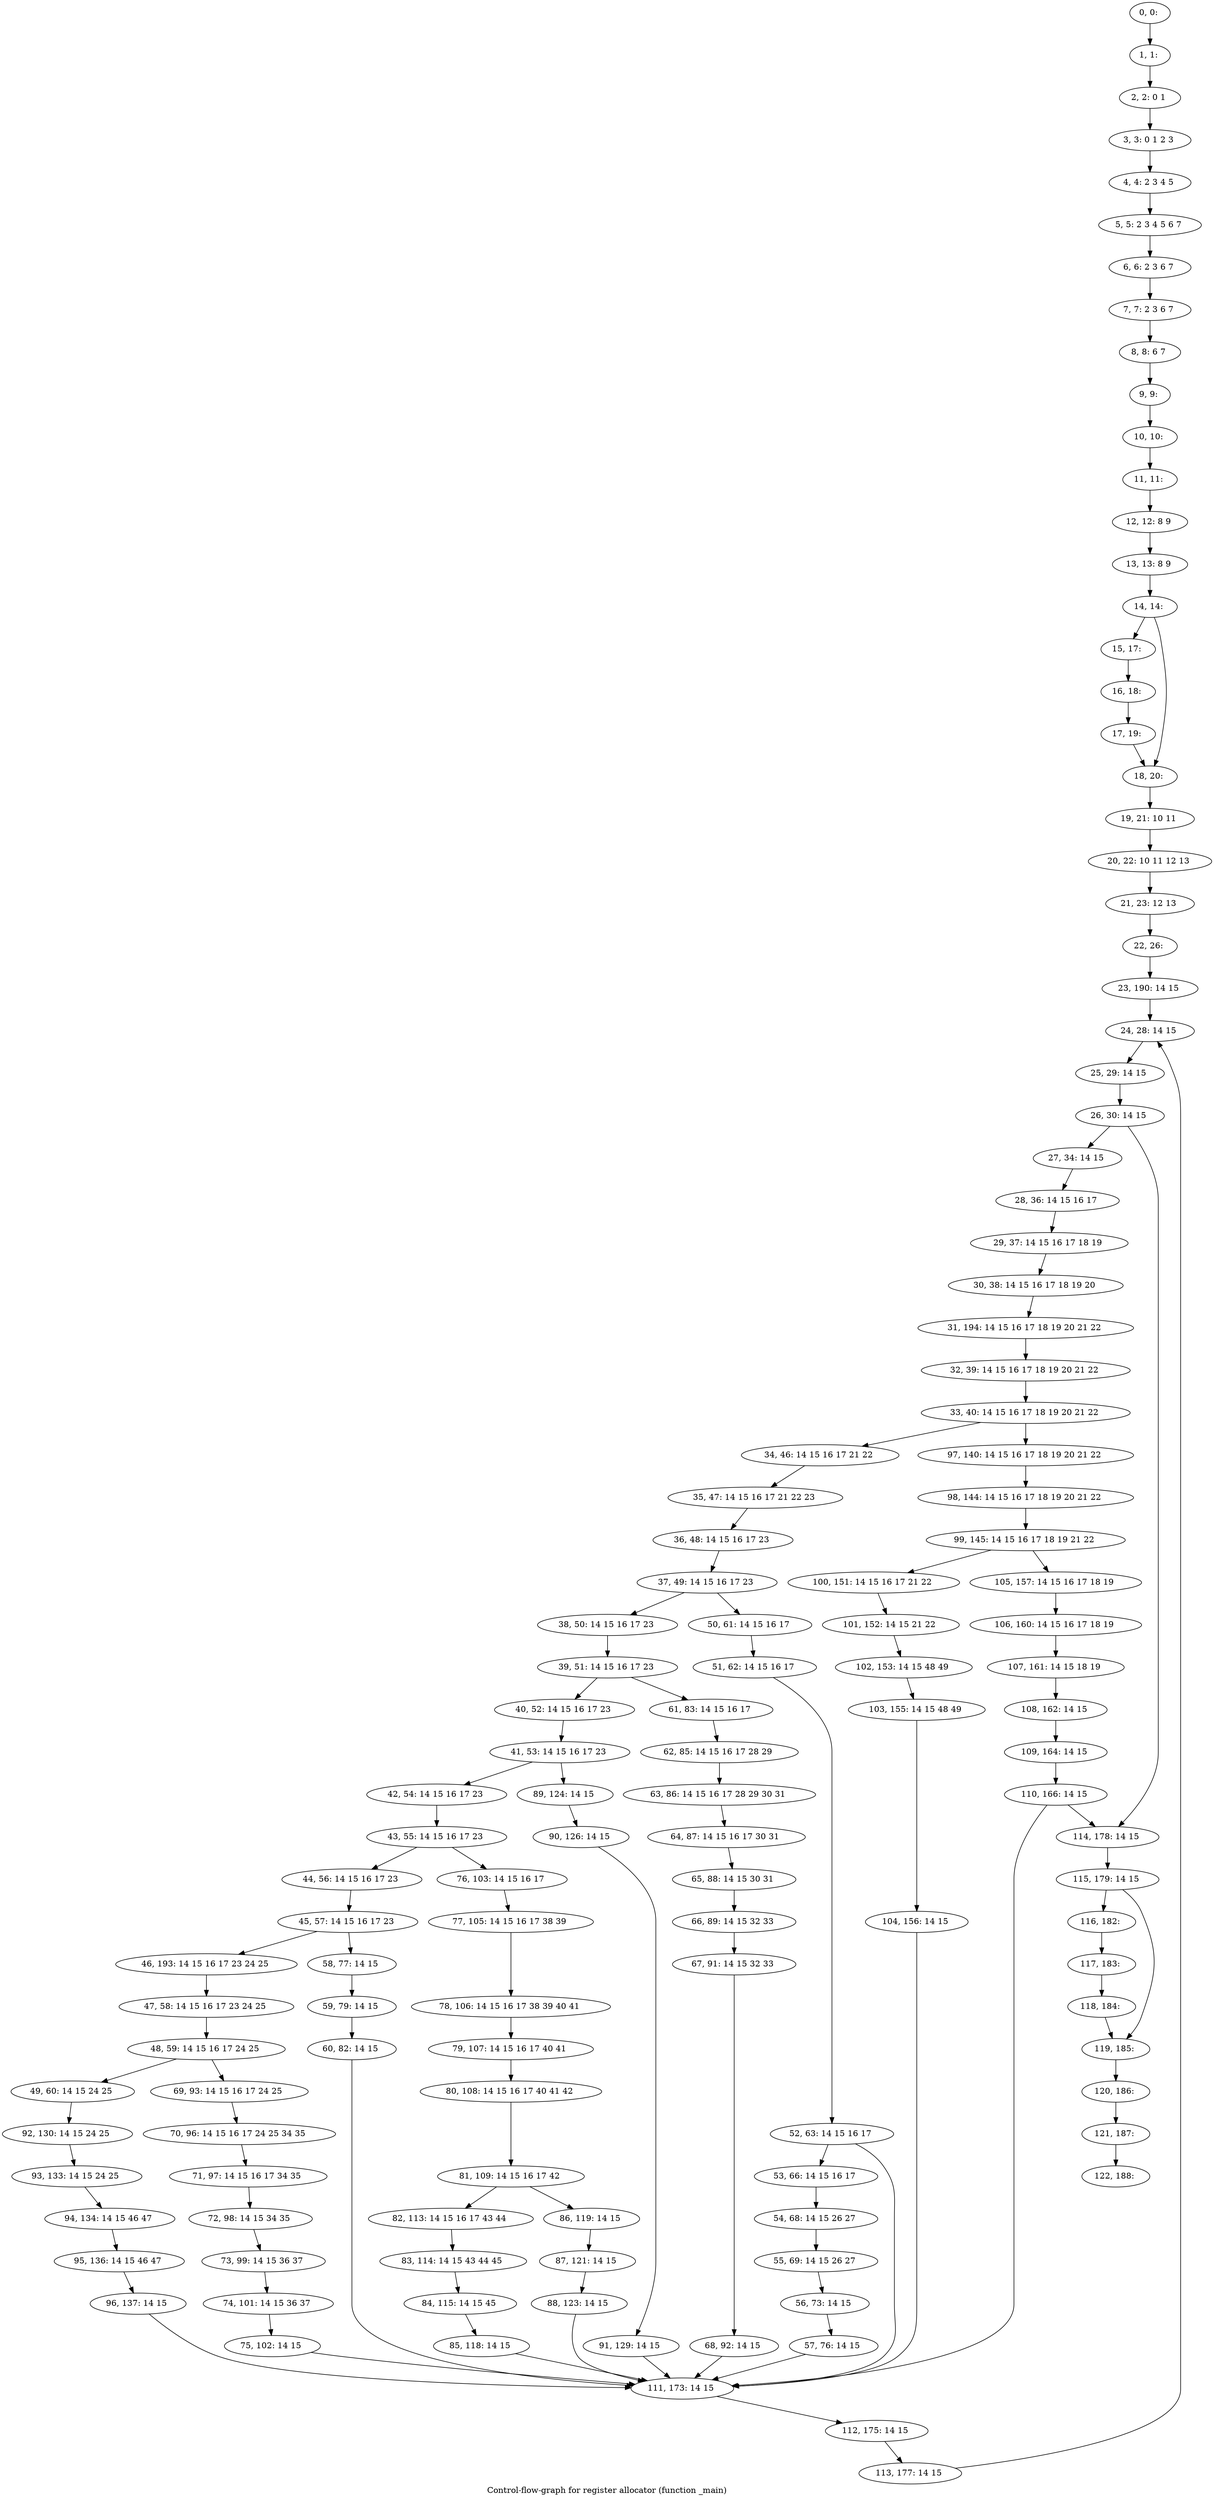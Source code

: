 digraph G {
graph [label="Control-flow-graph for register allocator (function _main)"]
0[label="0, 0: "];
1[label="1, 1: "];
2[label="2, 2: 0 1 "];
3[label="3, 3: 0 1 2 3 "];
4[label="4, 4: 2 3 4 5 "];
5[label="5, 5: 2 3 4 5 6 7 "];
6[label="6, 6: 2 3 6 7 "];
7[label="7, 7: 2 3 6 7 "];
8[label="8, 8: 6 7 "];
9[label="9, 9: "];
10[label="10, 10: "];
11[label="11, 11: "];
12[label="12, 12: 8 9 "];
13[label="13, 13: 8 9 "];
14[label="14, 14: "];
15[label="15, 17: "];
16[label="16, 18: "];
17[label="17, 19: "];
18[label="18, 20: "];
19[label="19, 21: 10 11 "];
20[label="20, 22: 10 11 12 13 "];
21[label="21, 23: 12 13 "];
22[label="22, 26: "];
23[label="23, 190: 14 15 "];
24[label="24, 28: 14 15 "];
25[label="25, 29: 14 15 "];
26[label="26, 30: 14 15 "];
27[label="27, 34: 14 15 "];
28[label="28, 36: 14 15 16 17 "];
29[label="29, 37: 14 15 16 17 18 19 "];
30[label="30, 38: 14 15 16 17 18 19 20 "];
31[label="31, 194: 14 15 16 17 18 19 20 21 22 "];
32[label="32, 39: 14 15 16 17 18 19 20 21 22 "];
33[label="33, 40: 14 15 16 17 18 19 20 21 22 "];
34[label="34, 46: 14 15 16 17 21 22 "];
35[label="35, 47: 14 15 16 17 21 22 23 "];
36[label="36, 48: 14 15 16 17 23 "];
37[label="37, 49: 14 15 16 17 23 "];
38[label="38, 50: 14 15 16 17 23 "];
39[label="39, 51: 14 15 16 17 23 "];
40[label="40, 52: 14 15 16 17 23 "];
41[label="41, 53: 14 15 16 17 23 "];
42[label="42, 54: 14 15 16 17 23 "];
43[label="43, 55: 14 15 16 17 23 "];
44[label="44, 56: 14 15 16 17 23 "];
45[label="45, 57: 14 15 16 17 23 "];
46[label="46, 193: 14 15 16 17 23 24 25 "];
47[label="47, 58: 14 15 16 17 23 24 25 "];
48[label="48, 59: 14 15 16 17 24 25 "];
49[label="49, 60: 14 15 24 25 "];
50[label="50, 61: 14 15 16 17 "];
51[label="51, 62: 14 15 16 17 "];
52[label="52, 63: 14 15 16 17 "];
53[label="53, 66: 14 15 16 17 "];
54[label="54, 68: 14 15 26 27 "];
55[label="55, 69: 14 15 26 27 "];
56[label="56, 73: 14 15 "];
57[label="57, 76: 14 15 "];
58[label="58, 77: 14 15 "];
59[label="59, 79: 14 15 "];
60[label="60, 82: 14 15 "];
61[label="61, 83: 14 15 16 17 "];
62[label="62, 85: 14 15 16 17 28 29 "];
63[label="63, 86: 14 15 16 17 28 29 30 31 "];
64[label="64, 87: 14 15 16 17 30 31 "];
65[label="65, 88: 14 15 30 31 "];
66[label="66, 89: 14 15 32 33 "];
67[label="67, 91: 14 15 32 33 "];
68[label="68, 92: 14 15 "];
69[label="69, 93: 14 15 16 17 24 25 "];
70[label="70, 96: 14 15 16 17 24 25 34 35 "];
71[label="71, 97: 14 15 16 17 34 35 "];
72[label="72, 98: 14 15 34 35 "];
73[label="73, 99: 14 15 36 37 "];
74[label="74, 101: 14 15 36 37 "];
75[label="75, 102: 14 15 "];
76[label="76, 103: 14 15 16 17 "];
77[label="77, 105: 14 15 16 17 38 39 "];
78[label="78, 106: 14 15 16 17 38 39 40 41 "];
79[label="79, 107: 14 15 16 17 40 41 "];
80[label="80, 108: 14 15 16 17 40 41 42 "];
81[label="81, 109: 14 15 16 17 42 "];
82[label="82, 113: 14 15 16 17 43 44 "];
83[label="83, 114: 14 15 43 44 45 "];
84[label="84, 115: 14 15 45 "];
85[label="85, 118: 14 15 "];
86[label="86, 119: 14 15 "];
87[label="87, 121: 14 15 "];
88[label="88, 123: 14 15 "];
89[label="89, 124: 14 15 "];
90[label="90, 126: 14 15 "];
91[label="91, 129: 14 15 "];
92[label="92, 130: 14 15 24 25 "];
93[label="93, 133: 14 15 24 25 "];
94[label="94, 134: 14 15 46 47 "];
95[label="95, 136: 14 15 46 47 "];
96[label="96, 137: 14 15 "];
97[label="97, 140: 14 15 16 17 18 19 20 21 22 "];
98[label="98, 144: 14 15 16 17 18 19 20 21 22 "];
99[label="99, 145: 14 15 16 17 18 19 21 22 "];
100[label="100, 151: 14 15 16 17 21 22 "];
101[label="101, 152: 14 15 21 22 "];
102[label="102, 153: 14 15 48 49 "];
103[label="103, 155: 14 15 48 49 "];
104[label="104, 156: 14 15 "];
105[label="105, 157: 14 15 16 17 18 19 "];
106[label="106, 160: 14 15 16 17 18 19 "];
107[label="107, 161: 14 15 18 19 "];
108[label="108, 162: 14 15 "];
109[label="109, 164: 14 15 "];
110[label="110, 166: 14 15 "];
111[label="111, 173: 14 15 "];
112[label="112, 175: 14 15 "];
113[label="113, 177: 14 15 "];
114[label="114, 178: 14 15 "];
115[label="115, 179: 14 15 "];
116[label="116, 182: "];
117[label="117, 183: "];
118[label="118, 184: "];
119[label="119, 185: "];
120[label="120, 186: "];
121[label="121, 187: "];
122[label="122, 188: "];
0->1 ;
1->2 ;
2->3 ;
3->4 ;
4->5 ;
5->6 ;
6->7 ;
7->8 ;
8->9 ;
9->10 ;
10->11 ;
11->12 ;
12->13 ;
13->14 ;
14->15 ;
14->18 ;
15->16 ;
16->17 ;
17->18 ;
18->19 ;
19->20 ;
20->21 ;
21->22 ;
22->23 ;
23->24 ;
24->25 ;
25->26 ;
26->27 ;
26->114 ;
27->28 ;
28->29 ;
29->30 ;
30->31 ;
31->32 ;
32->33 ;
33->34 ;
33->97 ;
34->35 ;
35->36 ;
36->37 ;
37->38 ;
37->50 ;
38->39 ;
39->40 ;
39->61 ;
40->41 ;
41->42 ;
41->89 ;
42->43 ;
43->44 ;
43->76 ;
44->45 ;
45->46 ;
45->58 ;
46->47 ;
47->48 ;
48->49 ;
48->69 ;
49->92 ;
50->51 ;
51->52 ;
52->53 ;
52->111 ;
53->54 ;
54->55 ;
55->56 ;
56->57 ;
57->111 ;
58->59 ;
59->60 ;
60->111 ;
61->62 ;
62->63 ;
63->64 ;
64->65 ;
65->66 ;
66->67 ;
67->68 ;
68->111 ;
69->70 ;
70->71 ;
71->72 ;
72->73 ;
73->74 ;
74->75 ;
75->111 ;
76->77 ;
77->78 ;
78->79 ;
79->80 ;
80->81 ;
81->82 ;
81->86 ;
82->83 ;
83->84 ;
84->85 ;
85->111 ;
86->87 ;
87->88 ;
88->111 ;
89->90 ;
90->91 ;
91->111 ;
92->93 ;
93->94 ;
94->95 ;
95->96 ;
96->111 ;
97->98 ;
98->99 ;
99->100 ;
99->105 ;
100->101 ;
101->102 ;
102->103 ;
103->104 ;
104->111 ;
105->106 ;
106->107 ;
107->108 ;
108->109 ;
109->110 ;
110->111 ;
110->114 ;
111->112 ;
112->113 ;
113->24 ;
114->115 ;
115->116 ;
115->119 ;
116->117 ;
117->118 ;
118->119 ;
119->120 ;
120->121 ;
121->122 ;
}
